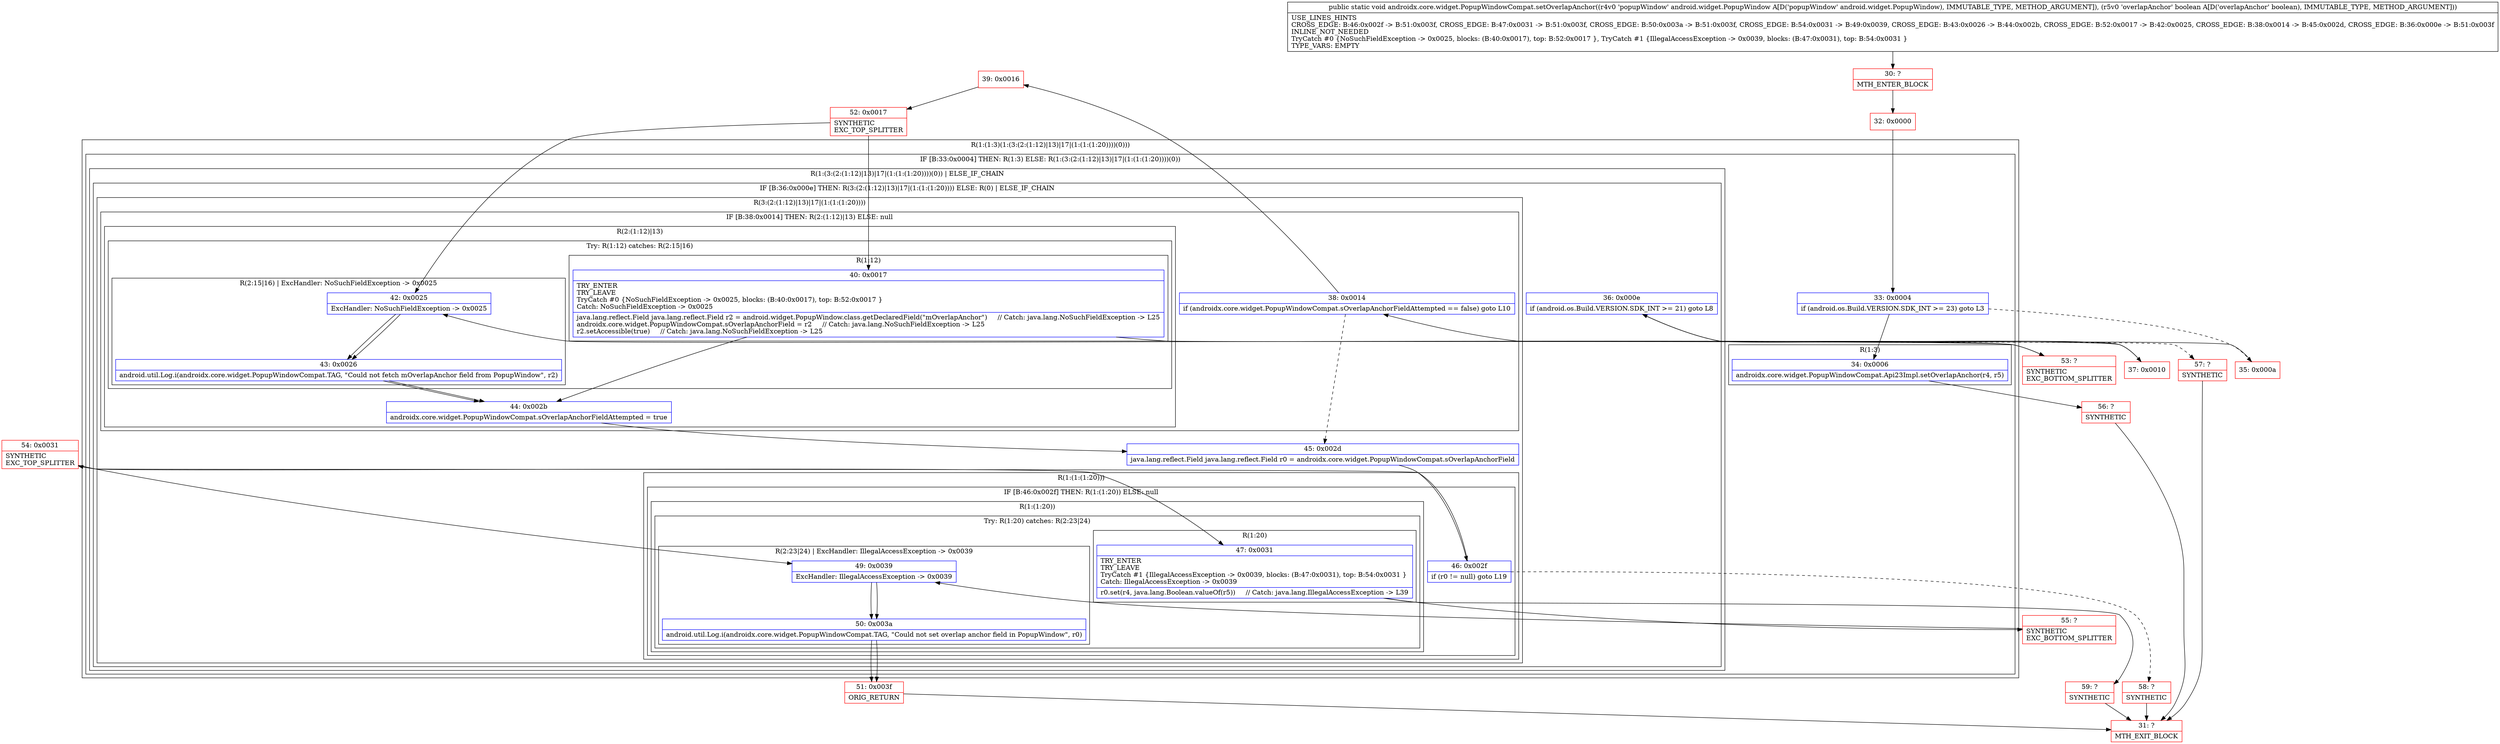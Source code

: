 digraph "CFG forandroidx.core.widget.PopupWindowCompat.setOverlapAnchor(Landroid\/widget\/PopupWindow;Z)V" {
subgraph cluster_Region_406655634 {
label = "R(1:(1:3)(1:(3:(2:(1:12)|13)|17|(1:(1:(1:20))))(0)))";
node [shape=record,color=blue];
subgraph cluster_IfRegion_632936178 {
label = "IF [B:33:0x0004] THEN: R(1:3) ELSE: R(1:(3:(2:(1:12)|13)|17|(1:(1:(1:20))))(0))";
node [shape=record,color=blue];
Node_33 [shape=record,label="{33\:\ 0x0004|if (android.os.Build.VERSION.SDK_INT \>= 23) goto L3\l}"];
subgraph cluster_Region_1009040172 {
label = "R(1:3)";
node [shape=record,color=blue];
Node_34 [shape=record,label="{34\:\ 0x0006|androidx.core.widget.PopupWindowCompat.Api23Impl.setOverlapAnchor(r4, r5)\l}"];
}
subgraph cluster_Region_1985159177 {
label = "R(1:(3:(2:(1:12)|13)|17|(1:(1:(1:20))))(0)) | ELSE_IF_CHAIN\l";
node [shape=record,color=blue];
subgraph cluster_IfRegion_101320147 {
label = "IF [B:36:0x000e] THEN: R(3:(2:(1:12)|13)|17|(1:(1:(1:20)))) ELSE: R(0) | ELSE_IF_CHAIN\l";
node [shape=record,color=blue];
Node_36 [shape=record,label="{36\:\ 0x000e|if (android.os.Build.VERSION.SDK_INT \>= 21) goto L8\l}"];
subgraph cluster_Region_2069914466 {
label = "R(3:(2:(1:12)|13)|17|(1:(1:(1:20))))";
node [shape=record,color=blue];
subgraph cluster_IfRegion_1844403622 {
label = "IF [B:38:0x0014] THEN: R(2:(1:12)|13) ELSE: null";
node [shape=record,color=blue];
Node_38 [shape=record,label="{38\:\ 0x0014|if (androidx.core.widget.PopupWindowCompat.sOverlapAnchorFieldAttempted == false) goto L10\l}"];
subgraph cluster_Region_1955297004 {
label = "R(2:(1:12)|13)";
node [shape=record,color=blue];
subgraph cluster_TryCatchRegion_456610588 {
label = "Try: R(1:12) catches: R(2:15|16)";
node [shape=record,color=blue];
subgraph cluster_Region_1341556799 {
label = "R(1:12)";
node [shape=record,color=blue];
Node_40 [shape=record,label="{40\:\ 0x0017|TRY_ENTER\lTRY_LEAVE\lTryCatch #0 \{NoSuchFieldException \-\> 0x0025, blocks: (B:40:0x0017), top: B:52:0x0017 \}\lCatch: NoSuchFieldException \-\> 0x0025\l|java.lang.reflect.Field java.lang.reflect.Field r2 = android.widget.PopupWindow.class.getDeclaredField(\"mOverlapAnchor\")     \/\/ Catch: java.lang.NoSuchFieldException \-\> L25\landroidx.core.widget.PopupWindowCompat.sOverlapAnchorField = r2     \/\/ Catch: java.lang.NoSuchFieldException \-\> L25\lr2.setAccessible(true)     \/\/ Catch: java.lang.NoSuchFieldException \-\> L25\l}"];
}
subgraph cluster_Region_1304815924 {
label = "R(2:15|16) | ExcHandler: NoSuchFieldException \-\> 0x0025\l";
node [shape=record,color=blue];
Node_42 [shape=record,label="{42\:\ 0x0025|ExcHandler: NoSuchFieldException \-\> 0x0025\l}"];
Node_43 [shape=record,label="{43\:\ 0x0026|android.util.Log.i(androidx.core.widget.PopupWindowCompat.TAG, \"Could not fetch mOverlapAnchor field from PopupWindow\", r2)\l}"];
}
}
Node_44 [shape=record,label="{44\:\ 0x002b|androidx.core.widget.PopupWindowCompat.sOverlapAnchorFieldAttempted = true\l}"];
}
}
Node_45 [shape=record,label="{45\:\ 0x002d|java.lang.reflect.Field java.lang.reflect.Field r0 = androidx.core.widget.PopupWindowCompat.sOverlapAnchorField\l}"];
subgraph cluster_Region_1523621703 {
label = "R(1:(1:(1:20)))";
node [shape=record,color=blue];
subgraph cluster_IfRegion_1294465865 {
label = "IF [B:46:0x002f] THEN: R(1:(1:20)) ELSE: null";
node [shape=record,color=blue];
Node_46 [shape=record,label="{46\:\ 0x002f|if (r0 != null) goto L19\l}"];
subgraph cluster_Region_1967369959 {
label = "R(1:(1:20))";
node [shape=record,color=blue];
subgraph cluster_TryCatchRegion_1414380768 {
label = "Try: R(1:20) catches: R(2:23|24)";
node [shape=record,color=blue];
subgraph cluster_Region_1960481625 {
label = "R(1:20)";
node [shape=record,color=blue];
Node_47 [shape=record,label="{47\:\ 0x0031|TRY_ENTER\lTRY_LEAVE\lTryCatch #1 \{IllegalAccessException \-\> 0x0039, blocks: (B:47:0x0031), top: B:54:0x0031 \}\lCatch: IllegalAccessException \-\> 0x0039\l|r0.set(r4, java.lang.Boolean.valueOf(r5))     \/\/ Catch: java.lang.IllegalAccessException \-\> L39\l}"];
}
subgraph cluster_Region_908288788 {
label = "R(2:23|24) | ExcHandler: IllegalAccessException \-\> 0x0039\l";
node [shape=record,color=blue];
Node_49 [shape=record,label="{49\:\ 0x0039|ExcHandler: IllegalAccessException \-\> 0x0039\l}"];
Node_50 [shape=record,label="{50\:\ 0x003a|android.util.Log.i(androidx.core.widget.PopupWindowCompat.TAG, \"Could not set overlap anchor field in PopupWindow\", r0)\l}"];
}
}
}
}
}
}
subgraph cluster_Region_1750591536 {
label = "R(0)";
node [shape=record,color=blue];
}
}
}
}
}
subgraph cluster_Region_1304815924 {
label = "R(2:15|16) | ExcHandler: NoSuchFieldException \-\> 0x0025\l";
node [shape=record,color=blue];
Node_42 [shape=record,label="{42\:\ 0x0025|ExcHandler: NoSuchFieldException \-\> 0x0025\l}"];
Node_43 [shape=record,label="{43\:\ 0x0026|android.util.Log.i(androidx.core.widget.PopupWindowCompat.TAG, \"Could not fetch mOverlapAnchor field from PopupWindow\", r2)\l}"];
}
subgraph cluster_Region_908288788 {
label = "R(2:23|24) | ExcHandler: IllegalAccessException \-\> 0x0039\l";
node [shape=record,color=blue];
Node_49 [shape=record,label="{49\:\ 0x0039|ExcHandler: IllegalAccessException \-\> 0x0039\l}"];
Node_50 [shape=record,label="{50\:\ 0x003a|android.util.Log.i(androidx.core.widget.PopupWindowCompat.TAG, \"Could not set overlap anchor field in PopupWindow\", r0)\l}"];
}
Node_30 [shape=record,color=red,label="{30\:\ ?|MTH_ENTER_BLOCK\l}"];
Node_32 [shape=record,color=red,label="{32\:\ 0x0000}"];
Node_56 [shape=record,color=red,label="{56\:\ ?|SYNTHETIC\l}"];
Node_31 [shape=record,color=red,label="{31\:\ ?|MTH_EXIT_BLOCK\l}"];
Node_35 [shape=record,color=red,label="{35\:\ 0x000a}"];
Node_37 [shape=record,color=red,label="{37\:\ 0x0010}"];
Node_39 [shape=record,color=red,label="{39\:\ 0x0016}"];
Node_52 [shape=record,color=red,label="{52\:\ 0x0017|SYNTHETIC\lEXC_TOP_SPLITTER\l}"];
Node_53 [shape=record,color=red,label="{53\:\ ?|SYNTHETIC\lEXC_BOTTOM_SPLITTER\l}"];
Node_54 [shape=record,color=red,label="{54\:\ 0x0031|SYNTHETIC\lEXC_TOP_SPLITTER\l}"];
Node_55 [shape=record,color=red,label="{55\:\ ?|SYNTHETIC\lEXC_BOTTOM_SPLITTER\l}"];
Node_59 [shape=record,color=red,label="{59\:\ ?|SYNTHETIC\l}"];
Node_51 [shape=record,color=red,label="{51\:\ 0x003f|ORIG_RETURN\l}"];
Node_58 [shape=record,color=red,label="{58\:\ ?|SYNTHETIC\l}"];
Node_57 [shape=record,color=red,label="{57\:\ ?|SYNTHETIC\l}"];
MethodNode[shape=record,label="{public static void androidx.core.widget.PopupWindowCompat.setOverlapAnchor((r4v0 'popupWindow' android.widget.PopupWindow A[D('popupWindow' android.widget.PopupWindow), IMMUTABLE_TYPE, METHOD_ARGUMENT]), (r5v0 'overlapAnchor' boolean A[D('overlapAnchor' boolean), IMMUTABLE_TYPE, METHOD_ARGUMENT]))  | USE_LINES_HINTS\lCROSS_EDGE: B:46:0x002f \-\> B:51:0x003f, CROSS_EDGE: B:47:0x0031 \-\> B:51:0x003f, CROSS_EDGE: B:50:0x003a \-\> B:51:0x003f, CROSS_EDGE: B:54:0x0031 \-\> B:49:0x0039, CROSS_EDGE: B:43:0x0026 \-\> B:44:0x002b, CROSS_EDGE: B:52:0x0017 \-\> B:42:0x0025, CROSS_EDGE: B:38:0x0014 \-\> B:45:0x002d, CROSS_EDGE: B:36:0x000e \-\> B:51:0x003f\lINLINE_NOT_NEEDED\lTryCatch #0 \{NoSuchFieldException \-\> 0x0025, blocks: (B:40:0x0017), top: B:52:0x0017 \}, TryCatch #1 \{IllegalAccessException \-\> 0x0039, blocks: (B:47:0x0031), top: B:54:0x0031 \}\lTYPE_VARS: EMPTY\l}"];
MethodNode -> Node_30;Node_33 -> Node_34;
Node_33 -> Node_35[style=dashed];
Node_34 -> Node_56;
Node_36 -> Node_37;
Node_36 -> Node_57[style=dashed];
Node_38 -> Node_39;
Node_38 -> Node_45[style=dashed];
Node_40 -> Node_44;
Node_40 -> Node_53;
Node_42 -> Node_43;
Node_43 -> Node_44;
Node_44 -> Node_45;
Node_45 -> Node_46;
Node_46 -> Node_54;
Node_46 -> Node_58[style=dashed];
Node_47 -> Node_55;
Node_47 -> Node_59;
Node_49 -> Node_50;
Node_50 -> Node_51;
Node_42 -> Node_43;
Node_43 -> Node_44;
Node_49 -> Node_50;
Node_50 -> Node_51;
Node_30 -> Node_32;
Node_32 -> Node_33;
Node_56 -> Node_31;
Node_35 -> Node_36;
Node_37 -> Node_38;
Node_39 -> Node_52;
Node_52 -> Node_40;
Node_52 -> Node_42;
Node_53 -> Node_42;
Node_54 -> Node_47;
Node_54 -> Node_49;
Node_55 -> Node_49;
Node_59 -> Node_31;
Node_51 -> Node_31;
Node_58 -> Node_31;
Node_57 -> Node_31;
}

